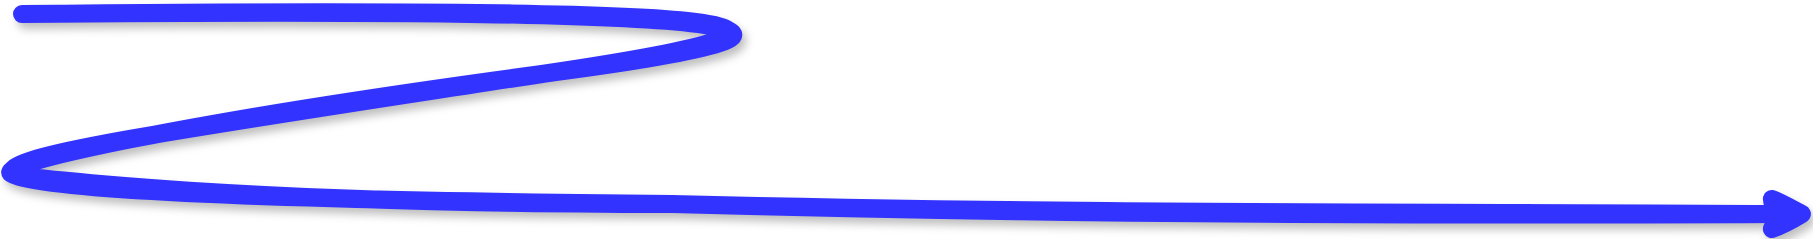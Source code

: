 <mxfile version="26.1.1">
  <diagram name="第 1 页" id="HoKP_vbM25ogzjFkeZG_">
    <mxGraphModel dx="2069" dy="769" grid="1" gridSize="10" guides="1" tooltips="1" connect="1" arrows="1" fold="1" page="1" pageScale="1" pageWidth="827" pageHeight="1169" math="0" shadow="0">
      <root>
        <mxCell id="0" />
        <mxCell id="1" parent="0" />
        <mxCell id="ZJNieZwBA_IwEla6y5Go-6" value="" style="curved=1;endArrow=classic;html=1;rounded=0;sketch=1;curveFitting=1;jiggle=2;shadow=1;strokeWidth=9;fillColor=#dae8fc;strokeColor=light-dark(#3333FF,#A8A8FF);flowAnimation=1;" edge="1" parent="1">
          <mxGeometry width="50" height="50" relative="1" as="geometry">
            <mxPoint x="-290" y="210" as="sourcePoint" />
            <mxPoint x="610" y="310" as="targetPoint" />
            <Array as="points">
              <mxPoint x="250" y="200" />
              <mxPoint x="-310" y="280" />
              <mxPoint x="-280" y="300" />
              <mxPoint x="350" y="310" />
            </Array>
          </mxGeometry>
        </mxCell>
      </root>
    </mxGraphModel>
  </diagram>
</mxfile>
